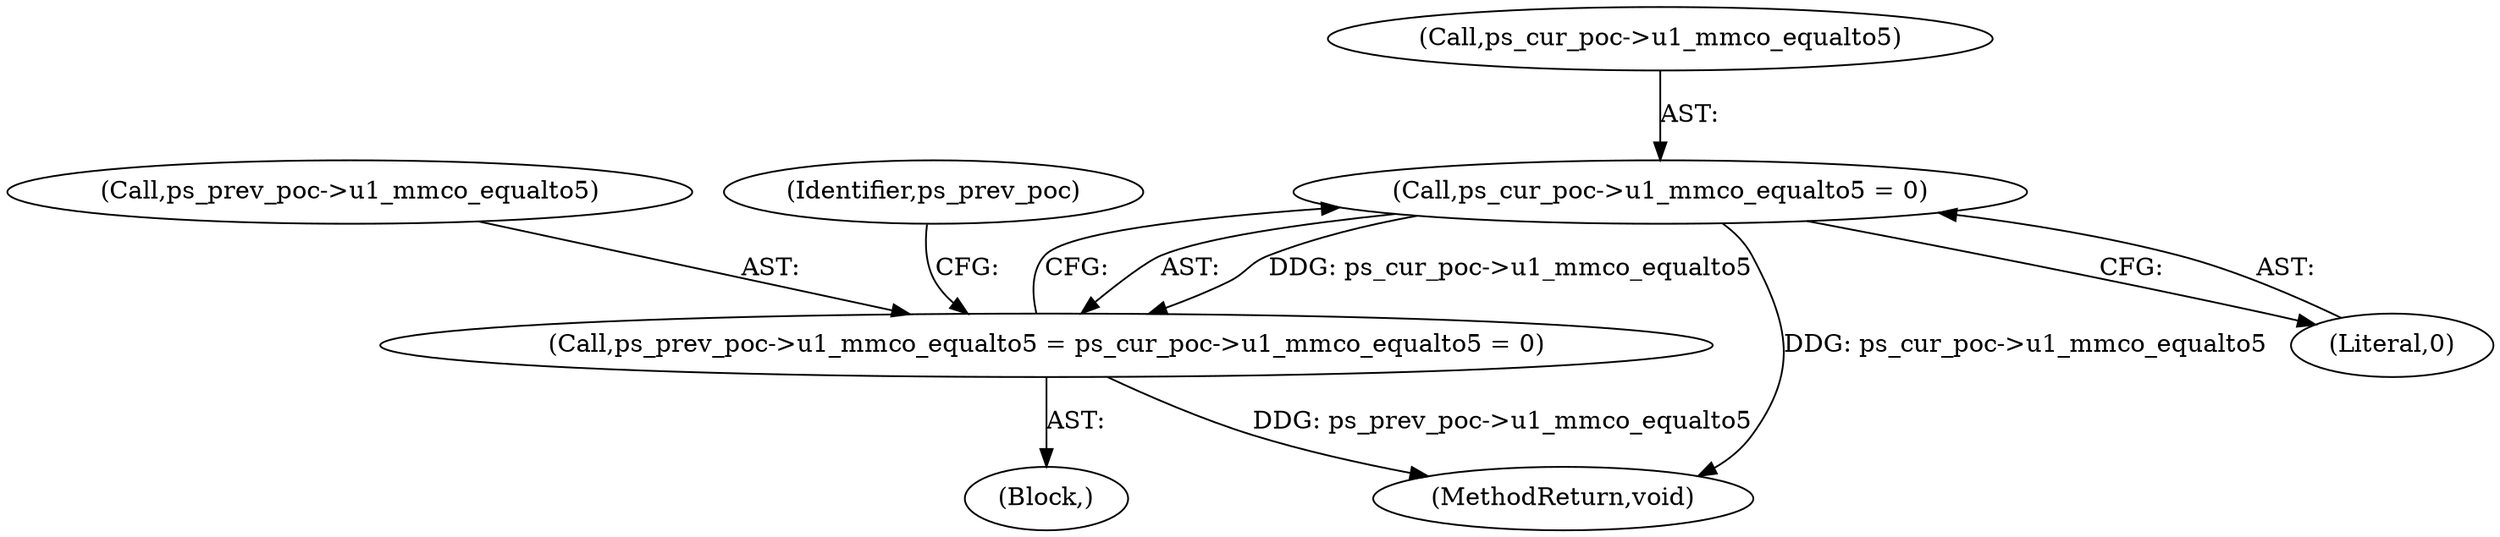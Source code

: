 digraph "0_Android_cc676ebd95247646e67907ccab150fb77a847335@pointer" {
"1000602" [label="(Call,ps_cur_poc->u1_mmco_equalto5 = 0)"];
"1000598" [label="(Call,ps_prev_poc->u1_mmco_equalto5 = ps_cur_poc->u1_mmco_equalto5 = 0)"];
"1000598" [label="(Call,ps_prev_poc->u1_mmco_equalto5 = ps_cur_poc->u1_mmco_equalto5 = 0)"];
"1000599" [label="(Call,ps_prev_poc->u1_mmco_equalto5)"];
"1000963" [label="(MethodReturn,void)"];
"1000609" [label="(Identifier,ps_prev_poc)"];
"1000606" [label="(Literal,0)"];
"1000121" [label="(Block,)"];
"1000602" [label="(Call,ps_cur_poc->u1_mmco_equalto5 = 0)"];
"1000603" [label="(Call,ps_cur_poc->u1_mmco_equalto5)"];
"1000602" -> "1000598"  [label="AST: "];
"1000602" -> "1000606"  [label="CFG: "];
"1000603" -> "1000602"  [label="AST: "];
"1000606" -> "1000602"  [label="AST: "];
"1000598" -> "1000602"  [label="CFG: "];
"1000602" -> "1000963"  [label="DDG: ps_cur_poc->u1_mmco_equalto5"];
"1000602" -> "1000598"  [label="DDG: ps_cur_poc->u1_mmco_equalto5"];
"1000598" -> "1000121"  [label="AST: "];
"1000599" -> "1000598"  [label="AST: "];
"1000609" -> "1000598"  [label="CFG: "];
"1000598" -> "1000963"  [label="DDG: ps_prev_poc->u1_mmco_equalto5"];
}
